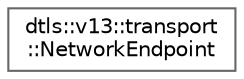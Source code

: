 digraph "Graphical Class Hierarchy"
{
 // LATEX_PDF_SIZE
  bgcolor="transparent";
  edge [fontname=Helvetica,fontsize=10,labelfontname=Helvetica,labelfontsize=10];
  node [fontname=Helvetica,fontsize=10,shape=box,height=0.2,width=0.4];
  rankdir="LR";
  Node0 [id="Node000000",label="dtls::v13::transport\l::NetworkEndpoint",height=0.2,width=0.4,color="grey40", fillcolor="white", style="filled",URL="$structdtls_1_1v13_1_1transport_1_1NetworkEndpoint.html",tooltip="Network endpoint representing an address and port."];
}
